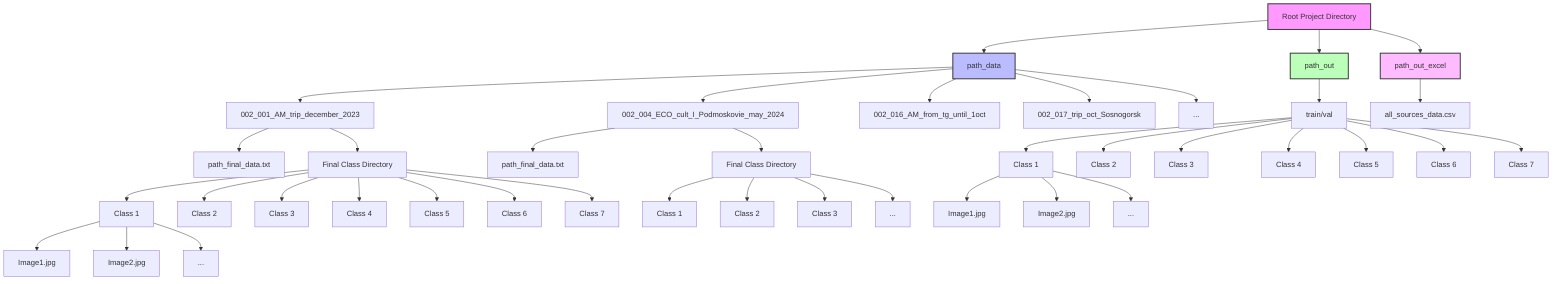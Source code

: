 graph TD
    A[Root Project Directory] --> B[path_data]
    B --> C1[002_001_AM_trip_december_2023]
    B --> C2[002_004_ECO_cult_I_Podmoskovie_may_2024]
    B --> C3[002_016_AM_from_tg_until_1oct]
    B --> C4[002_017_trip_oct_Sosnogorsk]
    B --> C5[...]

    C1 --> D1[path_final_data.txt]
    C1 --> E1[Final Class Directory]
    E1 --> F1[Class 1]
    E1 --> F2[Class 2]
    E1 --> F3[Class 3]
    E1 --> F4[Class 4]
    E1 --> F5[Class 5]
    E1 --> F6[Class 6]
    E1 --> F7[Class 7]

    F1 --> G1[Image1.jpg]
    F1 --> G2[Image2.jpg]
    F1 --> G3[...]

    C2 --> D2[path_final_data.txt]
    C2 --> E2[Final Class Directory]
    E2 --> H1[Class 1]
    E2 --> H2[Class 2]
    E2 --> H3[Class 3]
    E2 --> H4[...]

    A --> I[path_out]
    I --> J[train/val]
    J --> K1[Class 1]
    J --> K2[Class 2]
    J --> K3[Class 3]
    J --> K4[Class 4]
    J --> K5[Class 5]
    J --> K6[Class 6]
    J --> K7[Class 7]

    K1 --> L1[Image1.jpg]
    K1 --> L2[Image2.jpg]
    K1 --> L3[...]

    A --> M[path_out_excel]
    M --> N[all_sources_data.csv]

    style A fill:#f9f,stroke:#333,stroke-width:2px
    style B fill:#bbf,stroke:#333,stroke-width:2px
    style I fill:#bfb,stroke:#333,stroke-width:2px
    style M fill:#fbf,stroke:#333,stroke-width:2px